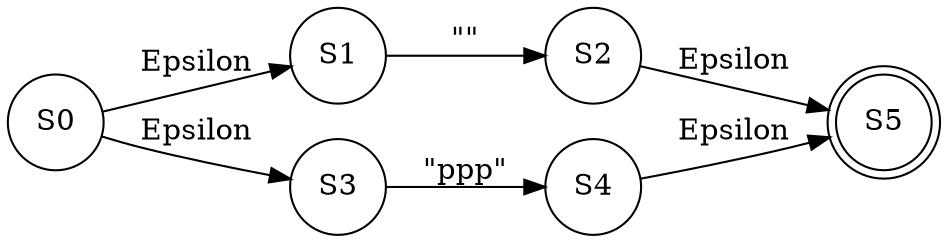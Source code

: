 digraph G{ 
rankdir=LR;
 node[shape="circle"];S0-> S1[label="Epsilon"];
S0-> S3[label="Epsilon"];
S1-> S2[label="\"
\""];
S2-> S5[label="Epsilon"];
S3-> S4[label="\"ppp\""];
S4-> S5[label="Epsilon"];
S5[shape="doublecircle"]

}